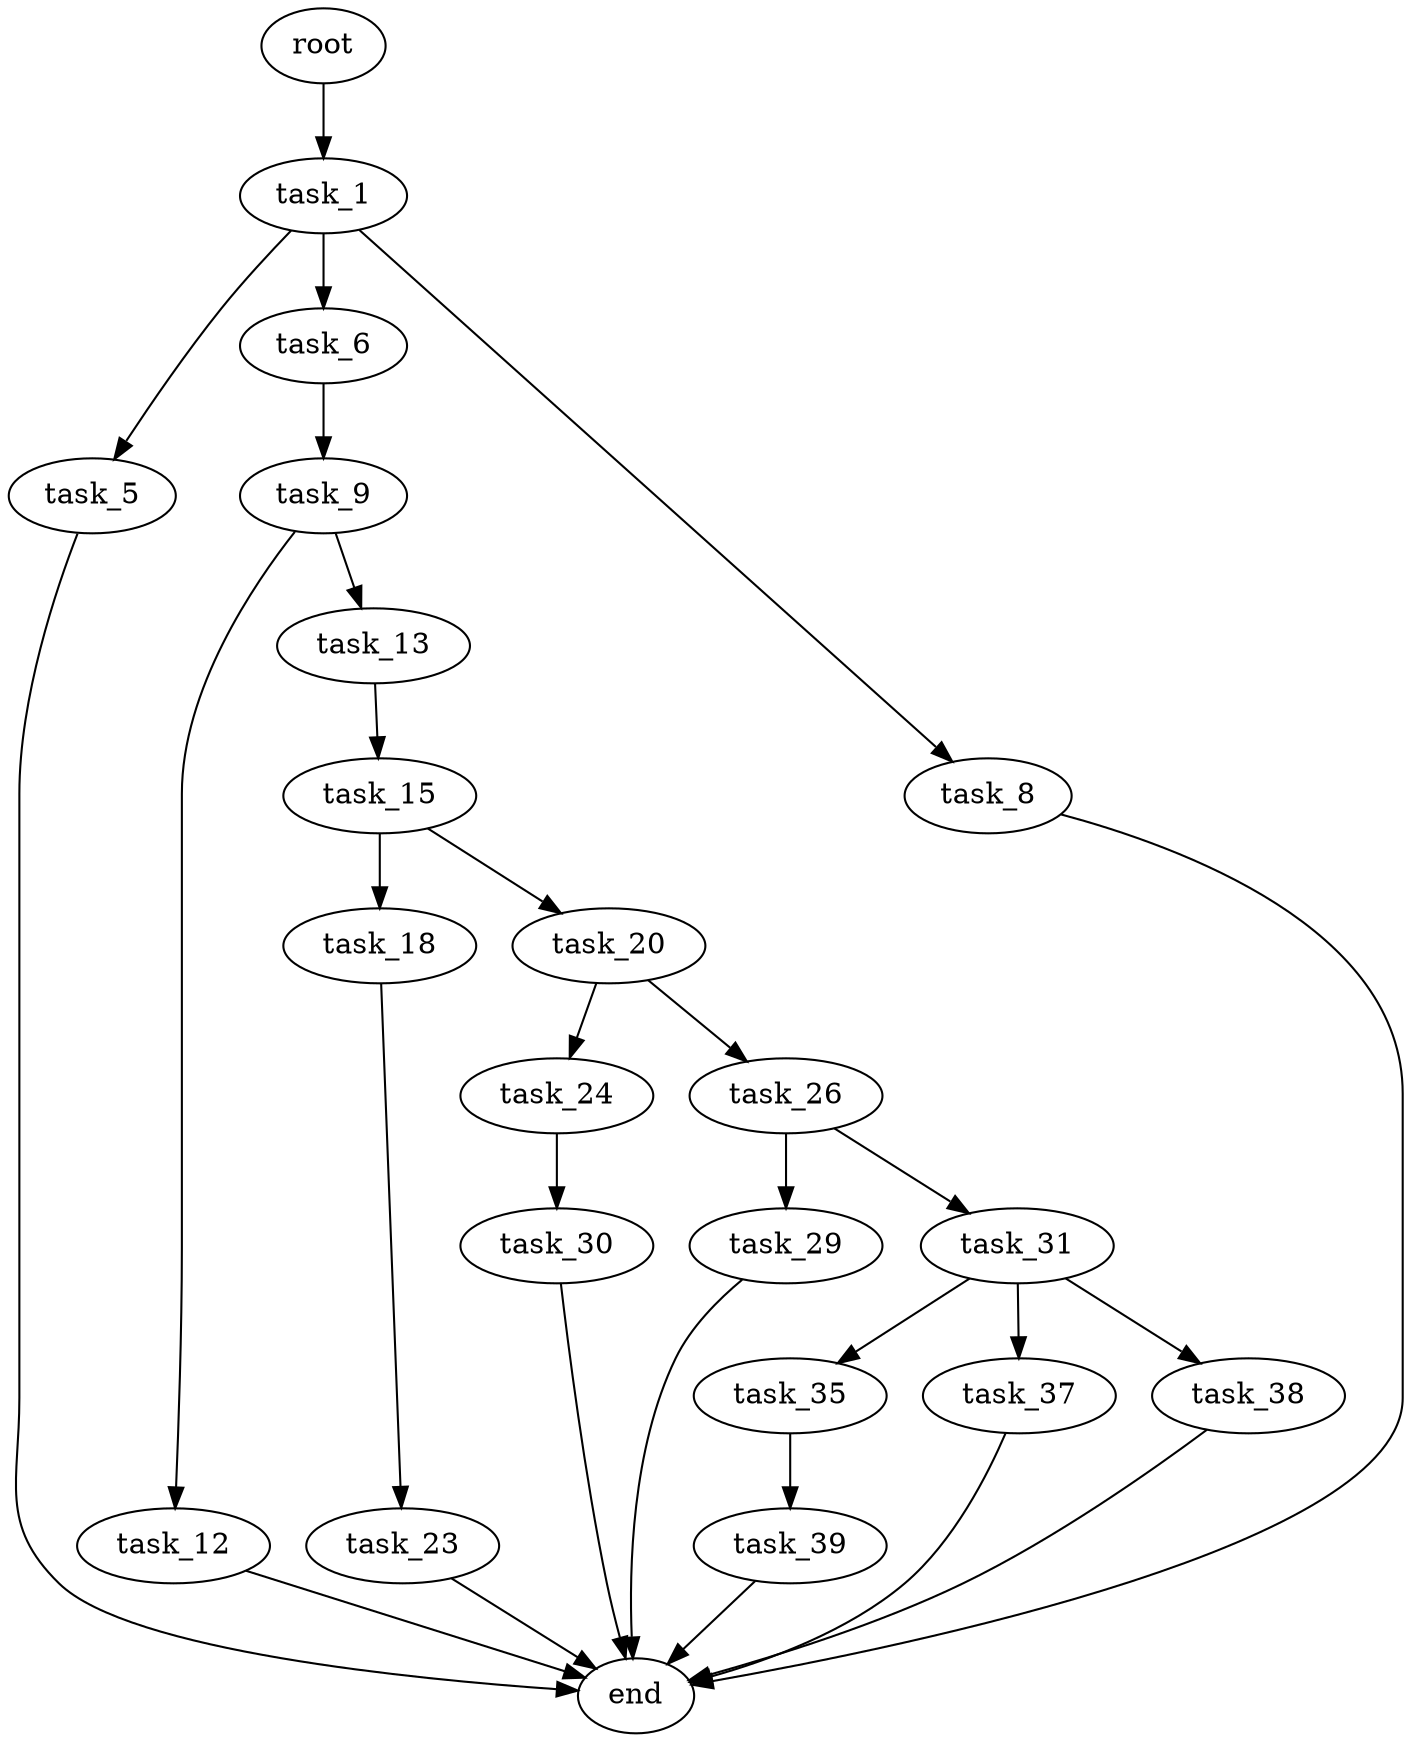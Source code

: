 digraph G {
  root [size="0.000000"];
  task_1 [size="175847130060.000000"];
  task_5 [size="549755813888.000000"];
  task_6 [size="63938784094.000000"];
  task_8 [size="68719476736.000000"];
  task_9 [size="13740800992.000000"];
  task_12 [size="1073741824000.000000"];
  task_13 [size="1073741824000.000000"];
  task_15 [size="1507070305.000000"];
  task_18 [size="782757789696.000000"];
  task_20 [size="368293445632.000000"];
  task_23 [size="19997688168.000000"];
  task_24 [size="1205963859372.000000"];
  task_26 [size="6338630383.000000"];
  task_29 [size="28991029248.000000"];
  task_30 [size="18620397896.000000"];
  task_31 [size="782757789696.000000"];
  task_35 [size="296797959464.000000"];
  task_37 [size="782757789696.000000"];
  task_38 [size="1073741824000.000000"];
  task_39 [size="282229957093.000000"];
  end [size="0.000000"];

  root -> task_1 [size="1.000000"];
  task_1 -> task_5 [size="301989888.000000"];
  task_1 -> task_6 [size="301989888.000000"];
  task_1 -> task_8 [size="301989888.000000"];
  task_5 -> end [size="1.000000"];
  task_6 -> task_9 [size="209715200.000000"];
  task_8 -> end [size="1.000000"];
  task_9 -> task_12 [size="536870912.000000"];
  task_9 -> task_13 [size="536870912.000000"];
  task_12 -> end [size="1.000000"];
  task_13 -> task_15 [size="838860800.000000"];
  task_15 -> task_18 [size="33554432.000000"];
  task_15 -> task_20 [size="33554432.000000"];
  task_18 -> task_23 [size="679477248.000000"];
  task_20 -> task_24 [size="411041792.000000"];
  task_20 -> task_26 [size="411041792.000000"];
  task_23 -> end [size="1.000000"];
  task_24 -> task_30 [size="838860800.000000"];
  task_26 -> task_29 [size="679477248.000000"];
  task_26 -> task_31 [size="679477248.000000"];
  task_29 -> end [size="1.000000"];
  task_30 -> end [size="1.000000"];
  task_31 -> task_35 [size="679477248.000000"];
  task_31 -> task_37 [size="679477248.000000"];
  task_31 -> task_38 [size="679477248.000000"];
  task_35 -> task_39 [size="209715200.000000"];
  task_37 -> end [size="1.000000"];
  task_38 -> end [size="1.000000"];
  task_39 -> end [size="1.000000"];
}
